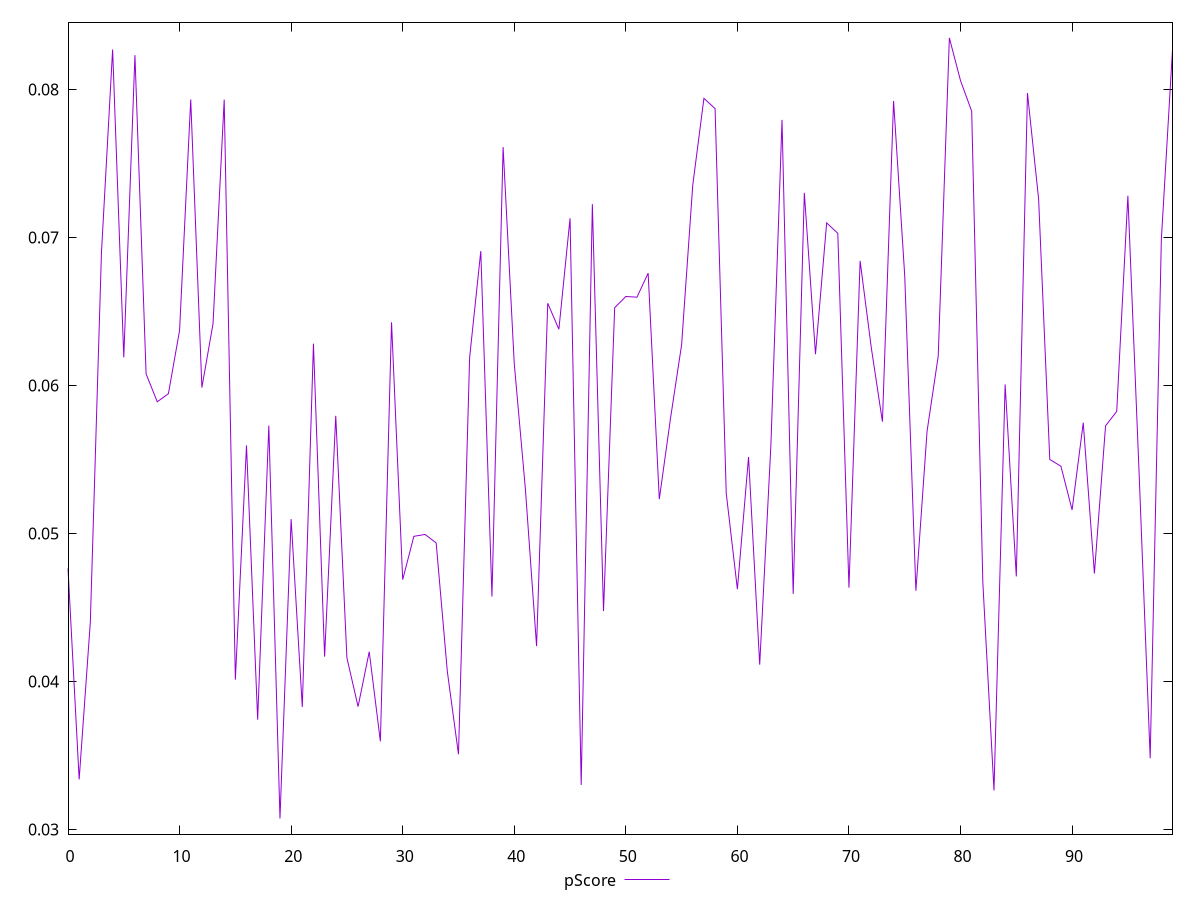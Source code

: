 reset

$pScore <<EOF
0 0.047633803053097445
1 0.033377810451111434
2 0.04398826791893529
3 0.06899668129492598
4 0.0827066982871193
5 0.0618990722870037
6 0.08232130415201372
7 0.06077982739180099
8 0.05889770505481051
9 0.05944457691683791
10 0.0637176908232871
11 0.07932844641900982
12 0.05985972816596602
13 0.06417985392254216
14 0.07931915863495431
15 0.04011662047148101
16 0.05594875132015281
17 0.03741213774541163
18 0.057292266833897876
19 0.030733717006847905
20 0.05096625801513327
21 0.038266777301542376
22 0.06282299594243385
23 0.041673155044786525
24 0.057948303808249946
25 0.041592051894435544
26 0.03829738887843426
27 0.042005927940560184
28 0.03594956622047851
29 0.06426860961570607
30 0.04687774606345657
31 0.049803285260465624
32 0.04993321570995346
33 0.04935880054214964
34 0.04067331784454986
35 0.03507866694630862
36 0.061899568898686086
37 0.06908223489400456
38 0.045733000898562914
39 0.07610952810261018
40 0.06146775530270665
41 0.05298207493758733
42 0.042382853638714246
43 0.06555418098112309
44 0.06379956341508486
45 0.07129846162469122
46 0.033003924034552046
47 0.07225471344700418
48 0.04475636403694527
49 0.06525703160460083
50 0.06601334335307824
51 0.06596616852523879
52 0.06759028243361453
53 0.05231784004996248
54 0.05775338111232292
55 0.06275405608611107
56 0.07354668497208244
57 0.07940243410979753
58 0.07871090311710593
59 0.05271594564140547
60 0.046232981639903636
61 0.05516268698817134
62 0.04113285827828683
63 0.055903858684441476
64 0.07795015770143982
65 0.04591534312000528
66 0.07301794676908596
67 0.06211264847869591
68 0.07098592182088459
69 0.07028250144172932
70 0.04633565053358013
71 0.06842183715922712
72 0.06256067229853102
73 0.05755185133581381
74 0.07922878359895663
75 0.06740182966358077
76 0.04612773217033306
77 0.05690076294553825
78 0.06197590362794614
79 0.08348836914286978
80 0.08059874780886361
81 0.07853294141896294
82 0.046684612301584494
83 0.032627108409669536
84 0.06006876537780281
85 0.04709578188343361
86 0.07975986902829346
87 0.07260109432852813
88 0.054998262018268296
89 0.054541000723684174
90 0.051592352246638495
91 0.05748110013387159
92 0.04728988058243244
93 0.057269984737418844
94 0.058245351959677116
95 0.0728186206425861
96 0.054205271410726785
97 0.03480863381750943
98 0.06985940385510436
99 0.0826867071909756
EOF

set key outside below
set xrange [0:99]
set yrange [0.029678623964127467:0.08454346218559021]
set trange [0.029678623964127467:0.08454346218559021]
set terminal svg size 640, 500 enhanced background rgb 'white'
set output "report_00015_2021-02-09T16-11-33.973Z/interactive/samples/pages/pScore/values.svg"

plot $pScore title "pScore" with line

reset
